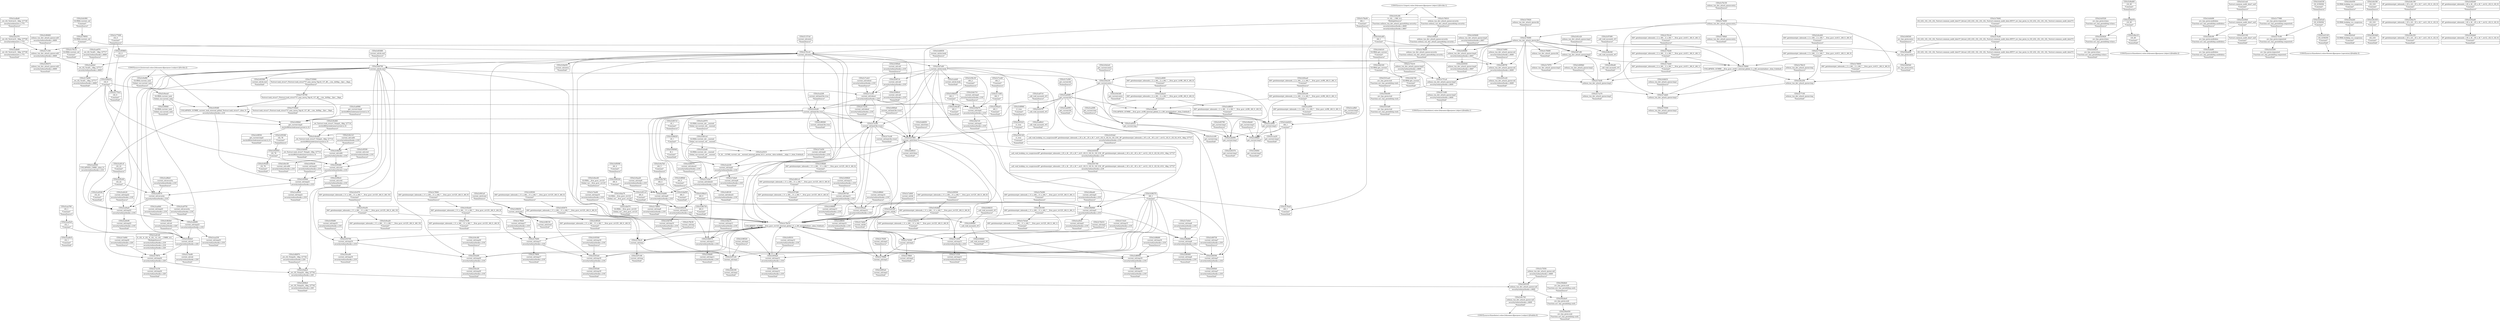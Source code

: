 digraph {
	CE0x3c80870 [shape=record,shape=Mrecord,label="{CE0x3c80870|_ret_i32_%tmp24,_!dbg_!27742|security/selinux/hooks.c,220|*SummSource*}"]
	CE0x3c7da90 [shape=record,shape=Mrecord,label="{CE0x3c7da90|current_sid:tmp10|security/selinux/hooks.c,218|*SummSource*}"]
	CE0x3c949a0 [shape=record,shape=Mrecord,label="{CE0x3c949a0|current_sid:call|security/selinux/hooks.c,218|*SummSource*}"]
	CE0x3c9ce20 [shape=record,shape=Mrecord,label="{CE0x3c9ce20|current_sid:tmp20|security/selinux/hooks.c,218|*SummSink*}"]
	CE0x3c93700 [shape=record,shape=Mrecord,label="{CE0x3c93700|current_sid:tmp19|security/selinux/hooks.c,218}"]
	CE0x3c8aa70 [shape=record,shape=Mrecord,label="{CE0x3c8aa70|GLOBAL:__llvm_gcov_ctr125|Global_var:__llvm_gcov_ctr125}"]
	CE0x3c7a150 [shape=record,shape=Mrecord,label="{CE0x3c7a150|current_sid:tmp24|security/selinux/hooks.c,220|*SummSink*}"]
	CE0x3ca9340 [shape=record,shape=Mrecord,label="{CE0x3ca9340|i32_22|*Constant*|*SummSink*}"]
	CE0x3c82aa0 [shape=record,shape=Mrecord,label="{CE0x3c82aa0|i64*_getelementptr_inbounds_(_2_x_i64_,_2_x_i64_*___llvm_gcov_ctr98,_i64_0,_i64_1)|*Constant*|*SummSource*}"]
	CE0x3c96fd0 [shape=record,shape=Mrecord,label="{CE0x3c96fd0|i64*_getelementptr_inbounds_(_11_x_i64_,_11_x_i64_*___llvm_gcov_ctr125,_i64_0,_i64_6)|*Constant*|*SummSource*}"]
	CE0x3c73f70 [shape=record,shape=Mrecord,label="{CE0x3c73f70|selinux_tun_dev_attach_queue:tmp3|*SummSink*}"]
	CE0x3caa5e0 [shape=record,shape=Mrecord,label="{CE0x3caa5e0|i32_1|*Constant*}"]
	CE0x3c9e600 [shape=record,shape=Mrecord,label="{CE0x3c9e600|_ret_%struct.task_struct*_%tmp4,_!dbg_!27714|./arch/x86/include/asm/current.h,14|*SummSink*}"]
	CE0x3c78fb0 [shape=record,shape=Mrecord,label="{CE0x3c78fb0|current_sid:tmp2|*SummSink*}"]
	CE0x3cabac0 [shape=record,shape=Mrecord,label="{CE0x3cabac0|i64*_getelementptr_inbounds_(_2_x_i64_,_2_x_i64_*___llvm_gcov_ctr98,_i64_0,_i64_0)|*Constant*}"]
	CE0x3ca9500 [shape=record,shape=Mrecord,label="{CE0x3ca9500|COLLAPSED:_CMRE:_elem_0::|security/selinux/hooks.c,218}"]
	CE0x3c781c0 [shape=record,shape=Mrecord,label="{CE0x3c781c0|GLOBAL:current_sid|*Constant*|*SummSink*}"]
	CE0x3c93a50 [shape=record,shape=Mrecord,label="{CE0x3c93a50|i64*_getelementptr_inbounds_(_11_x_i64_,_11_x_i64_*___llvm_gcov_ctr125,_i64_0,_i64_10)|*Constant*}"]
	CE0x3ca2080 [shape=record,shape=Mrecord,label="{CE0x3ca2080|COLLAPSED:_GCMRE___llvm_gcov_ctr98_internal_global_2_x_i64_zeroinitializer:_elem_0:default:}"]
	CE0x3cb42c0 [shape=record,shape=Mrecord,label="{CE0x3cb42c0|avc_has_perm:tclass|Function::avc_has_perm&Arg::tclass::|*SummSink*}"]
	CE0x3ca5e40 [shape=record,shape=Mrecord,label="{CE0x3ca5e40|current_sid:land.lhs.true}"]
	CE0x3c94d70 [shape=record,shape=Mrecord,label="{CE0x3c94d70|current_sid:tmp4|security/selinux/hooks.c,218}"]
	CE0x592ab70 [shape=record,shape=Mrecord,label="{CE0x592ab70|i32_(i32,_i32,_i16,_i32,_%struct.common_audit_data*)*_bitcast_(i32_(i32,_i32,_i16,_i32,_%struct.common_audit_data.495*)*_avc_has_perm_to_i32_(i32,_i32,_i16,_i32,_%struct.common_audit_data*)*)|*Constant*|*SummSink*}"]
	CE0x3c7c530 [shape=record,shape=Mrecord,label="{CE0x3c7c530|current_sid:tmp15|security/selinux/hooks.c,218|*SummSink*}"]
	CE0x3c8b860 [shape=record,shape=Mrecord,label="{CE0x3c8b860|current_sid:tmp6|security/selinux/hooks.c,218}"]
	CE0x3c7be80 [shape=record,shape=Mrecord,label="{CE0x3c7be80|current_sid:sid|security/selinux/hooks.c,220|*SummSink*}"]
	CE0x3c6c250 [shape=record,shape=Mrecord,label="{CE0x3c6c250|selinux_tun_dev_attach_queue:tmp}"]
	CE0x3c7d800 [shape=record,shape=Mrecord,label="{CE0x3c7d800|current_sid:tmp9|security/selinux/hooks.c,218|*SummSink*}"]
	CE0x3c78cc0 [shape=record,shape=Mrecord,label="{CE0x3c78cc0|current_sid:tmp}"]
	CE0x3c8afc0 [shape=record,shape=Mrecord,label="{CE0x3c8afc0|i32_0|*Constant*}"]
	CE0x3c78c50 [shape=record,shape=Mrecord,label="{CE0x3c78c50|current_sid:tmp|*SummSource*}"]
	CE0x3c7eb90 [shape=record,shape=Mrecord,label="{CE0x3c7eb90|_ret_i32_%call1,_!dbg_!27717|security/selinux/hooks.c,4669|*SummSink*}"]
	CE0x3cb6650 [shape=record,shape=Mrecord,label="{CE0x3cb6650|current_sid:if.then|*SummSource*}"]
	CE0x3c7a8e0 [shape=record,shape=Mrecord,label="{CE0x3c7a8e0|current_sid:bb|*SummSink*}"]
	CE0x3c7ced0 [shape=record,shape=Mrecord,label="{CE0x3c7ced0|i64_3|*Constant*|*SummSource*}"]
	CE0x3735900 [shape=record,shape=Mrecord,label="{CE0x3735900|%struct.task_struct*_(%struct.task_struct**)*_asm_movq_%gs:$_1:P_,$0_,_r,im,_dirflag_,_fpsr_,_flags_|*SummSource*}"]
	CE0x3cb0c90 [shape=record,shape=Mrecord,label="{CE0x3cb0c90|avc_has_perm:auditdata|Function::avc_has_perm&Arg::auditdata::}"]
	CE0x3c9e950 [shape=record,shape=Mrecord,label="{CE0x3c9e950|i32_78|*Constant*}"]
	CE0x3c9d790 [shape=record,shape=Mrecord,label="{CE0x3c9d790|current_sid:tmp10|security/selinux/hooks.c,218|*SummSink*}"]
	CE0x3c861c0 [shape=record,shape=Mrecord,label="{CE0x3c861c0|i64*_getelementptr_inbounds_(_11_x_i64_,_11_x_i64_*___llvm_gcov_ctr125,_i64_0,_i64_6)|*Constant*}"]
	CE0x3c80070 [shape=record,shape=Mrecord,label="{CE0x3c80070|current_sid:tobool1|security/selinux/hooks.c,218|*SummSource*}"]
	CE0x3ca6480 [shape=record,shape=Mrecord,label="{CE0x3ca6480|get_current:bb}"]
	CE0x3cb66c0 [shape=record,shape=Mrecord,label="{CE0x3cb66c0|current_sid:if.then|*SummSink*}"]
	CE0x3c7b3a0 [shape=record,shape=Mrecord,label="{CE0x3c7b3a0|i64*_getelementptr_inbounds_(_11_x_i64_,_11_x_i64_*___llvm_gcov_ctr125,_i64_0,_i64_1)|*Constant*|*SummSink*}"]
	CE0x3cb6790 [shape=record,shape=Mrecord,label="{CE0x3cb6790|current_sid:do.end}"]
	CE0x3c7c160 [shape=record,shape=Mrecord,label="{CE0x3c7c160|selinux_tun_dev_attach_queue:call1|security/selinux/hooks.c,4669}"]
	CE0x3c933a0 [shape=record,shape=Mrecord,label="{CE0x3c933a0|current_sid:tmp18|security/selinux/hooks.c,218}"]
	CE0x3cb5620 [shape=record,shape=Mrecord,label="{CE0x3cb5620|avc_has_perm:tclass|Function::avc_has_perm&Arg::tclass::}"]
	CE0x3c7ec60 [shape=record,shape=Mrecord,label="{CE0x3c7ec60|current_sid:land.lhs.true2}"]
	CE0x3c80320 [shape=record,shape=Mrecord,label="{CE0x3c80320|i64_4|*Constant*}"]
	CE0x3cb7a40 [shape=record,shape=Mrecord,label="{CE0x3cb7a40|current_sid:do.body}"]
	"CONST[source:0(mediator),value:0(static)][purpose:{operation}][SnkIdx:3]"
	CE0x3c85da0 [shape=record,shape=Mrecord,label="{CE0x3c85da0|current_sid:tmp12|security/selinux/hooks.c,218}"]
	CE0x3c90470 [shape=record,shape=Mrecord,label="{CE0x3c90470|selinux_tun_dev_attach_queue:call1|security/selinux/hooks.c,4669|*SummSink*}"]
	CE0x3c93b80 [shape=record,shape=Mrecord,label="{CE0x3c93b80|current_sid:tmp19|security/selinux/hooks.c,218|*SummSource*}"]
	"CONST[source:0(mediator),value:2(dynamic)][purpose:{object}][SnkIdx:1]"
	CE0x3c8f960 [shape=record,shape=Mrecord,label="{CE0x3c8f960|i1_true|*Constant*|*SummSource*}"]
	CE0x3c841e0 [shape=record,shape=Mrecord,label="{CE0x3c841e0|GLOBAL:current_sid.__warned|Global_var:current_sid.__warned}"]
	CE0x3caa230 [shape=record,shape=Mrecord,label="{CE0x3caa230|current_sid:tmp23|security/selinux/hooks.c,218|*SummSink*}"]
	CE0x3c76080 [shape=record,shape=Mrecord,label="{CE0x3c76080|selinux_tun_dev_attach_queue:bb}"]
	CE0x3c9a7b0 [shape=record,shape=Mrecord,label="{CE0x3c9a7b0|i64_5|*Constant*|*SummSource*}"]
	CE0x3c7fea0 [shape=record,shape=Mrecord,label="{CE0x3c7fea0|i64_1|*Constant*|*SummSink*}"]
	CE0x3c742d0 [shape=record,shape=Mrecord,label="{CE0x3c742d0|i64*_getelementptr_inbounds_(_2_x_i64_,_2_x_i64_*___llvm_gcov_ctr411,_i64_0,_i64_1)|*Constant*}"]
	CE0x3c7ecd0 [shape=record,shape=Mrecord,label="{CE0x3c7ecd0|current_sid:land.lhs.true2|*SummSink*}"]
	CE0x3c8a7e0 [shape=record,shape=Mrecord,label="{CE0x3c8a7e0|current_sid:tmp4|security/selinux/hooks.c,218|*SummSink*}"]
	CE0x3c7e6a0 [shape=record,shape=Mrecord,label="{CE0x3c7e6a0|current_sid:tmp8|security/selinux/hooks.c,218|*SummSink*}"]
	CE0x3c955f0 [shape=record,shape=Mrecord,label="{CE0x3c955f0|current_sid:cred|security/selinux/hooks.c,218|*SummSource*}"]
	CE0x37359e0 [shape=record,shape=Mrecord,label="{CE0x37359e0|%struct.task_struct*_(%struct.task_struct**)*_asm_movq_%gs:$_1:P_,$0_,_r,im,_dirflag_,_fpsr_,_flags_|*SummSink*}"]
	CE0x51157a0 [shape=record,shape=Mrecord,label="{CE0x51157a0|current_sid:entry|*SummSource*}"]
	CE0x3c81f40 [shape=record,shape=Mrecord,label="{CE0x3c81f40|i64*_getelementptr_inbounds_(_11_x_i64_,_11_x_i64_*___llvm_gcov_ctr125,_i64_0,_i64_1)|*Constant*}"]
	CE0x3cafbd0 [shape=record,shape=Mrecord,label="{CE0x3cafbd0|_ret_i32_%retval.0,_!dbg_!27728|security/selinux/avc.c,775|*SummSource*}"]
	CE0x3c85230 [shape=record,shape=Mrecord,label="{CE0x3c85230|current_sid:tmp10|security/selinux/hooks.c,218}"]
	CE0x3c94b50 [shape=record,shape=Mrecord,label="{CE0x3c94b50|i64_2|*Constant*}"]
	CE0x3c80460 [shape=record,shape=Mrecord,label="{CE0x3c80460|current_sid:tmp6|security/selinux/hooks.c,218|*SummSink*}"]
	CE0x3c8ef70 [shape=record,shape=Mrecord,label="{CE0x3c8ef70|GLOBAL:__llvm_gcov_ctr125|Global_var:__llvm_gcov_ctr125|*SummSink*}"]
	CE0x3c6bf10 [shape=record,shape=Mrecord,label="{CE0x3c6bf10|selinux_tun_dev_attach_queue:tmp1|*SummSource*}"]
	CE0x3c946b0 [shape=record,shape=Mrecord,label="{CE0x3c946b0|_call_void_mcount()_#3|*SummSink*}"]
	CE0x3c7b130 [shape=record,shape=Mrecord,label="{CE0x3c7b130|selinux_tun_dev_attach_queue:entry|*SummSource*}"]
	CE0x3c95360 [shape=record,shape=Mrecord,label="{CE0x3c95360|i32_78|*Constant*|*SummSource*}"]
	CE0x3c845b0 [shape=record,shape=Mrecord,label="{CE0x3c845b0|avc_has_perm:entry|*SummSink*}"]
	CE0x3c924b0 [shape=record,shape=Mrecord,label="{CE0x3c924b0|i64*_getelementptr_inbounds_(_11_x_i64_,_11_x_i64_*___llvm_gcov_ctr125,_i64_0,_i64_8)|*Constant*}"]
	CE0x3c96520 [shape=record,shape=Mrecord,label="{CE0x3c96520|current_sid:tmp1|*SummSource*}"]
	CE0x3c761e0 [shape=record,shape=Mrecord,label="{CE0x3c761e0|i64*_getelementptr_inbounds_(_2_x_i64_,_2_x_i64_*___llvm_gcov_ctr411,_i64_0,_i64_1)|*Constant*|*SummSource*}"]
	CE0x3c83370 [shape=record,shape=Mrecord,label="{CE0x3c83370|get_current:tmp1|*SummSink*}"]
	CE0x3c77b90 [shape=record,shape=Mrecord,label="{CE0x3c77b90|i64*_getelementptr_inbounds_(_2_x_i64_,_2_x_i64_*___llvm_gcov_ctr411,_i64_0,_i64_0)|*Constant*}"]
	CE0x5331ae0 [shape=record,shape=Mrecord,label="{CE0x5331ae0|avc_has_perm:tsid|Function::avc_has_perm&Arg::tsid::|*SummSource*}"]
	CE0x3c75210 [shape=record,shape=Mrecord,label="{CE0x3c75210|selinux_tun_dev_attach_queue:tmp5|security/selinux/hooks.c,4669|*SummSource*}"]
	CE0x3c97490 [shape=record,shape=Mrecord,label="{CE0x3c97490|_call_void_mcount()_#3|*SummSource*}"]
	CE0x3c94cd0 [shape=record,shape=Mrecord,label="{CE0x3c94cd0|i64_2|*Constant*|*SummSink*}"]
	CE0x3c84620 [shape=record,shape=Mrecord,label="{CE0x3c84620|i8_1|*Constant*}"]
	CE0x3cb3200 [shape=record,shape=Mrecord,label="{CE0x3cb3200|avc_has_perm:requested|Function::avc_has_perm&Arg::requested::|*SummSink*}"]
	CE0x3c9eea0 [shape=record,shape=Mrecord,label="{CE0x3c9eea0|GLOBAL:current_task|Global_var:current_task}"]
	CE0x3c94c30 [shape=record,shape=Mrecord,label="{CE0x3c94c30|i64_2|*Constant*|*SummSource*}"]
	CE0x3c6c700 [shape=record,shape=Mrecord,label="{CE0x3c6c700|selinux_tun_dev_attach_queue:call|security/selinux/hooks.c,4669|*SummSink*}"]
	CE0x3c901a0 [shape=record,shape=Mrecord,label="{CE0x3c901a0|current_sid:if.end|*SummSource*}"]
	CE0x3c8c050 [shape=record,shape=Mrecord,label="{CE0x3c8c050|GLOBAL:lockdep_rcu_suspicious|*Constant*|*SummSource*}"]
	CE0x3c7fd40 [shape=record,shape=Mrecord,label="{CE0x3c7fd40|i32_(i32,_i32,_i16,_i32,_%struct.common_audit_data*)*_bitcast_(i32_(i32,_i32,_i16,_i32,_%struct.common_audit_data.495*)*_avc_has_perm_to_i32_(i32,_i32,_i16,_i32,_%struct.common_audit_data*)*)|*Constant*|*SummSource*}"]
	CE0x3c74260 [shape=record,shape=Mrecord,label="{CE0x3c74260|selinux_tun_dev_attach_queue:entry}"]
	CE0x3c84540 [shape=record,shape=Mrecord,label="{CE0x3c84540|avc_has_perm:entry|*SummSource*}"]
	CE0x3ca6980 [shape=record,shape=Mrecord,label="{CE0x3ca6980|get_current:tmp4|./arch/x86/include/asm/current.h,14|*SummSource*}"]
	CE0x3c9ca20 [shape=record,shape=Mrecord,label="{CE0x3c9ca20|i64*_getelementptr_inbounds_(_11_x_i64_,_11_x_i64_*___llvm_gcov_ctr125,_i64_0,_i64_10)|*Constant*|*SummSink*}"]
	CE0x3c76b10 [shape=record,shape=Mrecord,label="{CE0x3c76b10|selinux_tun_dev_attach_queue:tmp|*SummSource*}"]
	CE0x3c6be10 [shape=record,shape=Mrecord,label="{CE0x3c6be10|i16_49|*Constant*|*SummSink*}"]
	CE0x3c81e20 [shape=record,shape=Mrecord,label="{CE0x3c81e20|selinux_tun_dev_attach_queue:tmp3|*SummSource*}"]
	CE0x3c9ef80 [shape=record,shape=Mrecord,label="{CE0x3c9ef80|GLOBAL:current_task|Global_var:current_task|*SummSource*}"]
	CE0x3cb1f70 [shape=record,shape=Mrecord,label="{CE0x3cb1f70|_ret_i32_%retval.0,_!dbg_!27728|security/selinux/avc.c,775}"]
	CE0x3c9e460 [shape=record,shape=Mrecord,label="{CE0x3c9e460|_ret_%struct.task_struct*_%tmp4,_!dbg_!27714|./arch/x86/include/asm/current.h,14|*SummSource*}"]
	CE0x3c751a0 [shape=record,shape=Mrecord,label="{CE0x3c751a0|selinux_tun_dev_attach_queue:tmp5|security/selinux/hooks.c,4669}"]
	CE0x3c7fcd0 [shape=record,shape=Mrecord,label="{CE0x3c7fcd0|i32_(i32,_i32,_i16,_i32,_%struct.common_audit_data*)*_bitcast_(i32_(i32,_i32,_i16,_i32,_%struct.common_audit_data.495*)*_avc_has_perm_to_i32_(i32,_i32,_i16,_i32,_%struct.common_audit_data*)*)|*Constant*}"]
	CE0x3c776c0 [shape=record,shape=Mrecord,label="{CE0x3c776c0|i32_0|*Constant*|*SummSink*}"]
	CE0x3c9b5b0 [shape=record,shape=Mrecord,label="{CE0x3c9b5b0|current_sid:sid|security/selinux/hooks.c,220|*SummSource*}"]
	CE0x3c8f830 [shape=record,shape=Mrecord,label="{CE0x3c8f830|current_sid:tmp14|security/selinux/hooks.c,218|*SummSink*}"]
	CE0x3c77980 [shape=record,shape=Mrecord,label="{CE0x3c77980|avc_has_perm:requested|Function::avc_has_perm&Arg::requested::|*SummSource*}"]
	CE0x3c91fc0 [shape=record,shape=Mrecord,label="{CE0x3c91fc0|i1_true|*Constant*}"]
	CE0x3ca9750 [shape=record,shape=Mrecord,label="{CE0x3ca9750|current_sid:security|security/selinux/hooks.c,218|*SummSink*}"]
	CE0x3c9dbf0 [shape=record,shape=Mrecord,label="{CE0x3c9dbf0|current_sid:tmp11|security/selinux/hooks.c,218|*SummSink*}"]
	CE0x3c95480 [shape=record,shape=Mrecord,label="{CE0x3c95480|current_sid:cred|security/selinux/hooks.c,218}"]
	CE0x3c954f0 [shape=record,shape=Mrecord,label="{CE0x3c954f0|COLLAPSED:_GCMRE_current_task_external_global_%struct.task_struct*:_elem_0::|security/selinux/hooks.c,218}"]
	CE0x3c9d250 [shape=record,shape=Mrecord,label="{CE0x3c9d250|current_sid:call4|security/selinux/hooks.c,218}"]
	CE0x3c83580 [shape=record,shape=Mrecord,label="{CE0x3c83580|current_sid:do.end|*SummSink*}"]
	CE0x3c82180 [shape=record,shape=Mrecord,label="{CE0x3c82180|current_sid:tmp1|*SummSink*}"]
	CE0x5331bf0 [shape=record,shape=Mrecord,label="{CE0x5331bf0|avc_has_perm:tsid|Function::avc_has_perm&Arg::tsid::|*SummSink*}"]
	CE0x3c90ed0 [shape=record,shape=Mrecord,label="{CE0x3c90ed0|_call_void_mcount()_#3|*SummSink*}"]
	CE0x3c893a0 [shape=record,shape=Mrecord,label="{CE0x3c893a0|current_sid:tmp3|*SummSink*}"]
	CE0x3c83670 [shape=record,shape=Mrecord,label="{CE0x3c83670|i64*_getelementptr_inbounds_(_11_x_i64_,_11_x_i64_*___llvm_gcov_ctr125,_i64_0,_i64_0)|*Constant*}"]
	CE0x3c7b410 [shape=record,shape=Mrecord,label="{CE0x3c7b410|current_sid:tmp2|*SummSource*}"]
	CE0x3c7a840 [shape=record,shape=Mrecord,label="{CE0x3c7a840|current_sid:bb|*SummSource*}"]
	CE0x3c9cb00 [shape=record,shape=Mrecord,label="{CE0x3c9cb00|current_sid:tmp20|security/selinux/hooks.c,218}"]
	CE0x3c9f4b0 [shape=record,shape=Mrecord,label="{CE0x3c9f4b0|get_current:tmp4|./arch/x86/include/asm/current.h,14}"]
	CE0x3c9f550 [shape=record,shape=Mrecord,label="{CE0x3c9f550|get_current:tmp4|./arch/x86/include/asm/current.h,14|*SummSink*}"]
	CE0x3c98360 [shape=record,shape=Mrecord,label="{CE0x3c98360|current_sid:land.lhs.true|*SummSink*}"]
	CE0x3c90820 [shape=record,shape=Mrecord,label="{CE0x3c90820|current_sid:tmp13|security/selinux/hooks.c,218|*SummSource*}"]
	CE0x3c947c0 [shape=record,shape=Mrecord,label="{CE0x3c947c0|current_sid:call|security/selinux/hooks.c,218}"]
	CE0x3c7ca70 [shape=record,shape=Mrecord,label="{CE0x3c7ca70|selinux_tun_dev_attach_queue:tmp2|*SummSink*}"]
	CE0x3c85860 [shape=record,shape=Mrecord,label="{CE0x3c85860|i32_0|*Constant*}"]
	CE0x3c809b0 [shape=record,shape=Mrecord,label="{CE0x3c809b0|selinux_tun_dev_attach_queue:tmp2|*SummSource*}"]
	CE0x3c83930 [shape=record,shape=Mrecord,label="{CE0x3c83930|selinux_tun_dev_attach_queue:tmp4|security/selinux/hooks.c,4667|*SummSink*}"]
	CE0x3c8c5f0 [shape=record,shape=Mrecord,label="{CE0x3c8c5f0|i32_218|*Constant*|*SummSource*}"]
	CE0x3ca5f50 [shape=record,shape=Mrecord,label="{CE0x3ca5f50|i64*_getelementptr_inbounds_(_2_x_i64_,_2_x_i64_*___llvm_gcov_ctr98,_i64_0,_i64_1)|*Constant*|*SummSink*}"]
	CE0x3c9c970 [shape=record,shape=Mrecord,label="{CE0x3c9c970|i64*_getelementptr_inbounds_(_11_x_i64_,_11_x_i64_*___llvm_gcov_ctr125,_i64_0,_i64_10)|*Constant*|*SummSource*}"]
	CE0x3c916a0 [shape=record,shape=Mrecord,label="{CE0x3c916a0|_call_void_lockdep_rcu_suspicious(i8*_getelementptr_inbounds_(_25_x_i8_,_25_x_i8_*_.str3,_i32_0,_i32_0),_i32_218,_i8*_getelementptr_inbounds_(_45_x_i8_,_45_x_i8_*_.str12,_i32_0,_i32_0))_#10,_!dbg_!27727|security/selinux/hooks.c,218|*SummSource*}"]
	CE0x3c87c80 [shape=record,shape=Mrecord,label="{CE0x3c87c80|selinux_tun_dev_attach_queue:tmp3}"]
	CE0x3c7c4c0 [shape=record,shape=Mrecord,label="{CE0x3c7c4c0|current_sid:tmp15|security/selinux/hooks.c,218|*SummSource*}"]
	CE0x3c801f0 [shape=record,shape=Mrecord,label="{CE0x3c801f0|current_sid:tobool1|security/selinux/hooks.c,218|*SummSink*}"]
	CE0x3c78480 [shape=record,shape=Mrecord,label="{CE0x3c78480|selinux_tun_dev_attach_queue:bb|*SummSink*}"]
	CE0x3c84a70 [shape=record,shape=Mrecord,label="{CE0x3c84a70|i8*_getelementptr_inbounds_(_25_x_i8_,_25_x_i8_*_.str3,_i32_0,_i32_0)|*Constant*}"]
	CE0x3c93540 [shape=record,shape=Mrecord,label="{CE0x3c93540|current_sid:tmp18|security/selinux/hooks.c,218|*SummSource*}"]
	CE0x3cb0d90 [shape=record,shape=Mrecord,label="{CE0x3cb0d90|avc_has_perm:auditdata|Function::avc_has_perm&Arg::auditdata::|*SummSource*}"]
	CE0x3cd8820 [shape=record,shape=Mrecord,label="{CE0x3cd8820|i64*_getelementptr_inbounds_(_2_x_i64_,_2_x_i64_*___llvm_gcov_ctr98,_i64_0,_i64_0)|*Constant*|*SummSink*}"]
	CE0x3ca91c0 [shape=record,shape=Mrecord,label="{CE0x3ca91c0|i32_22|*Constant*|*SummSource*}"]
	CE0x3ca20f0 [shape=record,shape=Mrecord,label="{CE0x3ca20f0|get_current:tmp|*SummSource*}"]
	CE0x3c7b290 [shape=record,shape=Mrecord,label="{CE0x3c7b290|i64*_getelementptr_inbounds_(_11_x_i64_,_11_x_i64_*___llvm_gcov_ctr125,_i64_0,_i64_1)|*Constant*|*SummSource*}"]
	CE0x3c94ae0 [shape=record,shape=Mrecord,label="{CE0x3c94ae0|i64_3|*Constant*|*SummSink*}"]
	CE0x3c9da70 [shape=record,shape=Mrecord,label="{CE0x3c9da70|current_sid:tmp11|security/selinux/hooks.c,218|*SummSource*}"]
	CE0x3c92140 [shape=record,shape=Mrecord,label="{CE0x3c92140|i1_true|*Constant*|*SummSink*}"]
	CE0x3c83b90 [shape=record,shape=Mrecord,label="{CE0x3c83b90|selinux_tun_dev_attach_queue:tmp4|security/selinux/hooks.c,4667|*SummSource*}"]
	CE0x3c76910 [shape=record,shape=Mrecord,label="{CE0x3c76910|selinux_tun_dev_attach_queue:security|Function::selinux_tun_dev_attach_queue&Arg::security::|*SummSource*}"]
	CE0x3c90890 [shape=record,shape=Mrecord,label="{CE0x3c90890|current_sid:tmp13|security/selinux/hooks.c,218|*SummSink*}"]
	CE0x3c6c900 [shape=record,shape=Mrecord,label="{CE0x3c6c900|GLOBAL:current_sid|*Constant*|*SummSource*}"]
	CE0x3ccaa20 [shape=record,shape=Mrecord,label="{CE0x3ccaa20|get_current:tmp2|*SummSink*}"]
	CE0x3c9aa20 [shape=record,shape=Mrecord,label="{CE0x3c9aa20|current_sid:tmp9|security/selinux/hooks.c,218|*SummSource*}"]
	CE0x3c92eb0 [shape=record,shape=Mrecord,label="{CE0x3c92eb0|i64*_getelementptr_inbounds_(_11_x_i64_,_11_x_i64_*___llvm_gcov_ctr125,_i64_0,_i64_9)|*Constant*}"]
	CE0x3c935d0 [shape=record,shape=Mrecord,label="{CE0x3c935d0|current_sid:tmp18|security/selinux/hooks.c,218|*SummSink*}"]
	CE0x3c907b0 [shape=record,shape=Mrecord,label="{CE0x3c907b0|current_sid:tmp13|security/selinux/hooks.c,218}"]
	CE0x3c9e230 [shape=record,shape=Mrecord,label="{CE0x3c9e230|get_current:entry}"]
	CE0x3c90bc0 [shape=record,shape=Mrecord,label="{CE0x3c90bc0|selinux_tun_dev_attach_queue:security|Function::selinux_tun_dev_attach_queue&Arg::security::}"]
	CE0x3cca9b0 [shape=record,shape=Mrecord,label="{CE0x3cca9b0|get_current:tmp2|*SummSource*}"]
	CE0x3c95c60 [shape=record,shape=Mrecord,label="{CE0x3c95c60|i32_22|*Constant*}"]
	CE0x3ca96e0 [shape=record,shape=Mrecord,label="{CE0x3ca96e0|current_sid:security|security/selinux/hooks.c,218|*SummSource*}"]
	CE0x3c91630 [shape=record,shape=Mrecord,label="{CE0x3c91630|_call_void_lockdep_rcu_suspicious(i8*_getelementptr_inbounds_(_25_x_i8_,_25_x_i8_*_.str3,_i32_0,_i32_0),_i32_218,_i8*_getelementptr_inbounds_(_45_x_i8_,_45_x_i8_*_.str12,_i32_0,_i32_0))_#10,_!dbg_!27727|security/selinux/hooks.c,218}"]
	CE0x3c78b40 [shape=record,shape=Mrecord,label="{CE0x3c78b40|selinux_tun_dev_attach_queue:security|Function::selinux_tun_dev_attach_queue&Arg::security::|*SummSink*}"]
	CE0x3c7f260 [shape=record,shape=Mrecord,label="{CE0x3c7f260|current_sid:tmp17|security/selinux/hooks.c,218}"]
	CE0x3c7a300 [shape=record,shape=Mrecord,label="{CE0x3c7a300|get_current:bb|*SummSource*}"]
	CE0x3c7c450 [shape=record,shape=Mrecord,label="{CE0x3c7c450|current_sid:tmp15|security/selinux/hooks.c,218}"]
	CE0x3cafaf0 [shape=record,shape=Mrecord,label="{CE0x3cafaf0|current_sid:do.body|*SummSink*}"]
	CE0x3ca68c0 [shape=record,shape=Mrecord,label="{CE0x3ca68c0|_call_void_mcount()_#3|*SummSink*}"]
	"CONST[source:0(mediator),value:2(dynamic)][purpose:{subject}][SnkIdx:0]"
	CE0x3caa760 [shape=record,shape=Mrecord,label="{CE0x3caa760|i32_1|*Constant*|*SummSource*}"]
	CE0x3c83c00 [shape=record,shape=Mrecord,label="{CE0x3c83c00|i64*_getelementptr_inbounds_(_2_x_i64_,_2_x_i64_*___llvm_gcov_ctr98,_i64_0,_i64_1)|*Constant*}"]
	CE0x3c851c0 [shape=record,shape=Mrecord,label="{CE0x3c851c0|i64_4|*Constant*|*SummSink*}"]
	CE0x3c9e4d0 [shape=record,shape=Mrecord,label="{CE0x3c9e4d0|_ret_%struct.task_struct*_%tmp4,_!dbg_!27714|./arch/x86/include/asm/current.h,14}"]
	CE0x3ca65e0 [shape=record,shape=Mrecord,label="{CE0x3ca65e0|get_current:tmp}"]
	CE0x592ab00 [shape=record,shape=Mrecord,label="{CE0x592ab00|avc_has_perm:entry}"]
	"CONST[source:1(input),value:2(dynamic)][purpose:{object}][SrcIdx:1]"
	CE0x3c95b30 [shape=record,shape=Mrecord,label="{CE0x3c95b30|current_sid:tmp21|security/selinux/hooks.c,218|*SummSource*}"]
	CE0x3c80590 [shape=record,shape=Mrecord,label="{CE0x3c80590|current_sid:tmp7|security/selinux/hooks.c,218}"]
	CE0x3ca5fc0 [shape=record,shape=Mrecord,label="{CE0x3ca5fc0|current_sid:tmp5|security/selinux/hooks.c,218|*SummSink*}"]
	CE0x3c8a710 [shape=record,shape=Mrecord,label="{CE0x3c8a710|current_sid:tmp4|security/selinux/hooks.c,218|*SummSource*}"]
	CE0x3c78e10 [shape=record,shape=Mrecord,label="{CE0x3c78e10|COLLAPSED:_GCMRE___llvm_gcov_ctr125_internal_global_11_x_i64_zeroinitializer:_elem_0:default:}"]
	CE0x3ca9d90 [shape=record,shape=Mrecord,label="{CE0x3ca9d90|current_sid:tmp23|security/selinux/hooks.c,218}"]
	CE0x356e0f0 [shape=record,shape=Mrecord,label="{CE0x356e0f0|avc_has_perm:tsid|Function::avc_has_perm&Arg::tsid::}"]
	CE0x3c78a00 [shape=record,shape=Mrecord,label="{CE0x3c78a00|i64_1|*Constant*|*SummSource*}"]
	CE0x3c7e450 [shape=record,shape=Mrecord,label="{CE0x3c7e450|current_sid:tmp8|security/selinux/hooks.c,218|*SummSource*}"]
	CE0x3c97280 [shape=record,shape=Mrecord,label="{CE0x3c97280|i64*_getelementptr_inbounds_(_11_x_i64_,_11_x_i64_*___llvm_gcov_ctr125,_i64_0,_i64_6)|*Constant*|*SummSink*}"]
	CE0x3c8e740 [shape=record,shape=Mrecord,label="{CE0x3c8e740|GLOBAL:get_current|*Constant*|*SummSink*}"]
	CE0x3c969c0 [shape=record,shape=Mrecord,label="{CE0x3c969c0|current_sid:call|security/selinux/hooks.c,218|*SummSink*}"]
	CE0x3c97c20 [shape=record,shape=Mrecord,label="{CE0x3c97c20|current_sid:tmp1}"]
	CE0x3c9b4e0 [shape=record,shape=Mrecord,label="{CE0x3c9b4e0|current_sid:sid|security/selinux/hooks.c,220}"]
	CE0x3cb4330 [shape=record,shape=Mrecord,label="{CE0x3cb4330|i32_4194304|*Constant*|*SummSource*}"]
	CE0x3c8f6b0 [shape=record,shape=Mrecord,label="{CE0x3c8f6b0|current_sid:tmp14|security/selinux/hooks.c,218|*SummSource*}"]
	CE0x3c7f620 [shape=record,shape=Mrecord,label="{CE0x3c7f620|current_sid:tmp17|security/selinux/hooks.c,218|*SummSource*}"]
	CE0x3c9a850 [shape=record,shape=Mrecord,label="{CE0x3c9a850|i64_5|*Constant*|*SummSink*}"]
	CE0x3c7abb0 [shape=record,shape=Mrecord,label="{CE0x3c7abb0|selinux_tun_dev_attach_queue:tmp1}"]
	CE0x3c8c190 [shape=record,shape=Mrecord,label="{CE0x3c8c190|i8*_getelementptr_inbounds_(_25_x_i8_,_25_x_i8_*_.str3,_i32_0,_i32_0)|*Constant*|*SummSource*}"]
	CE0x3c771f0 [shape=record,shape=Mrecord,label="{CE0x3c771f0|selinux_tun_dev_attach_queue:tmp|*SummSink*}"]
	CE0x3ca2ad0 [shape=record,shape=Mrecord,label="{CE0x3ca2ad0|GLOBAL:current_sid.__warned|Global_var:current_sid.__warned|*SummSink*}"]
	CE0x3c7e5a0 [shape=record,shape=Mrecord,label="{CE0x3c7e5a0|current_sid:tobool1|security/selinux/hooks.c,218}"]
	CE0x3c88900 [shape=record,shape=Mrecord,label="{CE0x3c88900|current_sid:tmp16|security/selinux/hooks.c,218}"]
	CE0x3735780 [shape=record,shape=Mrecord,label="{CE0x3735780|%struct.task_struct*_(%struct.task_struct**)*_asm_movq_%gs:$_1:P_,$0_,_r,im,_dirflag_,_fpsr_,_flags_}"]
	CE0x3c894b0 [shape=record,shape=Mrecord,label="{CE0x3c894b0|_call_void_mcount()_#3}"]
	CE0x3c900a0 [shape=record,shape=Mrecord,label="{CE0x3c900a0|current_sid:land.lhs.true2|*SummSource*}"]
	CE0x3c75920 [shape=record,shape=Mrecord,label="{CE0x3c75920|selinux_tun_dev_attach_queue:bb|*SummSource*}"]
	CE0x3c808e0 [shape=record,shape=Mrecord,label="{CE0x3c808e0|_ret_i32_%tmp24,_!dbg_!27742|security/selinux/hooks.c,220|*SummSink*}"]
	CE0x3c792f0 [shape=record,shape=Mrecord,label="{CE0x3c792f0|current_sid:tmp3|*SummSource*}"]
	CE0x3c88d00 [shape=record,shape=Mrecord,label="{CE0x3c88d00|current_sid:tmp16|security/selinux/hooks.c,218|*SummSink*}"]
	CE0x3ca2160 [shape=record,shape=Mrecord,label="{CE0x3ca2160|current_sid:bb}"]
	CE0x3c94bc0 [shape=record,shape=Mrecord,label="{CE0x3c94bc0|i64_0|*Constant*}"]
	CE0x3ca67c0 [shape=record,shape=Mrecord,label="{CE0x3ca67c0|_call_void_mcount()_#3|*SummSource*}"]
	CE0x3c92ad0 [shape=record,shape=Mrecord,label="{CE0x3c92ad0|i8*_getelementptr_inbounds_(_45_x_i8_,_45_x_i8_*_.str12,_i32_0,_i32_0)|*Constant*}"]
	CE0x3c9a8f0 [shape=record,shape=Mrecord,label="{CE0x3c9a8f0|current_sid:tmp9|security/selinux/hooks.c,218}"]
	CE0x3c6cd20 [shape=record,shape=Mrecord,label="{CE0x3c6cd20|i64*_getelementptr_inbounds_(_2_x_i64_,_2_x_i64_*___llvm_gcov_ctr411,_i64_0,_i64_0)|*Constant*|*SummSource*}"]
	CE0x3cfbeb0 [shape=record,shape=Mrecord,label="{CE0x3cfbeb0|get_current:tmp3|*SummSource*}"]
	CE0x3c9abc0 [shape=record,shape=Mrecord,label="{CE0x3c9abc0|_ret_i32_%tmp24,_!dbg_!27742|security/selinux/hooks.c,220}"]
	CE0x3c83790 [shape=record,shape=Mrecord,label="{CE0x3c83790|get_current:tmp1|*SummSource*}"]
	CE0x3c84d70 [shape=record,shape=Mrecord,label="{CE0x3c84d70|i16_49|*Constant*}"]
	CE0x3c85350 [shape=record,shape=Mrecord,label="{CE0x3c85350|selinux_tun_dev_attach_queue:call|security/selinux/hooks.c,4669}"]
	CE0x3c8ee40 [shape=record,shape=Mrecord,label="{CE0x3c8ee40|GLOBAL:__llvm_gcov_ctr125|Global_var:__llvm_gcov_ctr125|*SummSource*}"]
	CE0x3c8bab0 [shape=record,shape=Mrecord,label="{CE0x3c8bab0|current_sid:tmp5|security/selinux/hooks.c,218|*SummSource*}"]
	CE0x3c7a060 [shape=record,shape=Mrecord,label="{CE0x3c7a060|current_sid:tmp24|security/selinux/hooks.c,220|*SummSource*}"]
	CE0x3c9f060 [shape=record,shape=Mrecord,label="{CE0x3c9f060|GLOBAL:current_task|Global_var:current_task|*SummSink*}"]
	CE0x3cb43a0 [shape=record,shape=Mrecord,label="{CE0x3cb43a0|i32_4194304|*Constant*}"]
	CE0x3c7e0e0 [shape=record,shape=Mrecord,label="{CE0x3c7e0e0|current_sid:tmp6|security/selinux/hooks.c,218|*SummSource*}"]
	CE0x3c7cdc0 [shape=record,shape=Mrecord,label="{CE0x3c7cdc0|current_sid:tobool|security/selinux/hooks.c,218|*SummSource*}"]
	CE0x3c83f80 [shape=record,shape=Mrecord,label="{CE0x3c83f80|selinux_tun_dev_attach_queue:tmp4|security/selinux/hooks.c,4667}"]
	CE0x3cb1ea0 [shape=record,shape=Mrecord,label="{CE0x3cb1ea0|%struct.common_audit_data*_null|*Constant*|*SummSource*}"]
	CE0x3c80730 [shape=record,shape=Mrecord,label="{CE0x3c80730|current_sid:tmp7|security/selinux/hooks.c,218|*SummSource*}"]
	CE0x3ca9e90 [shape=record,shape=Mrecord,label="{CE0x3ca9e90|current_sid:tmp22|security/selinux/hooks.c,218|*SummSink*}"]
	CE0x3cb6830 [shape=record,shape=Mrecord,label="{CE0x3cb6830|current_sid:do.body|*SummSource*}"]
	CE0x3c92bb0 [shape=record,shape=Mrecord,label="{CE0x3c92bb0|i8*_getelementptr_inbounds_(_45_x_i8_,_45_x_i8_*_.str12,_i32_0,_i32_0)|*Constant*|*SummSink*}"]
	CE0x3c847c0 [shape=record,shape=Mrecord,label="{CE0x3c847c0|i8_1|*Constant*|*SummSource*}"]
	CE0x3c6bd00 [shape=record,shape=Mrecord,label="{CE0x3c6bd00|i16_49|*Constant*|*SummSource*}"]
	CE0x3ca2970 [shape=record,shape=Mrecord,label="{CE0x3ca2970|GLOBAL:current_sid.__warned|Global_var:current_sid.__warned|*SummSource*}"]
	CE0x3cde620 [shape=record,shape=Mrecord,label="{CE0x3cde620|i64_1|*Constant*}"]
	CE0x3c959b0 [shape=record,shape=Mrecord,label="{CE0x3c959b0|current_sid:tmp21|security/selinux/hooks.c,218}"]
	CE0x3c897f0 [shape=record,shape=Mrecord,label="{CE0x3c897f0|selinux_tun_dev_attach_queue:sid|security/selinux/hooks.c,4669}"]
	CE0x3c8e320 [shape=record,shape=Mrecord,label="{CE0x3c8e320|GLOBAL:get_current|*Constant*}"]
	CE0x3ca22f0 [shape=record,shape=Mrecord,label="{CE0x3ca22f0|current_sid:land.lhs.true|*SummSource*}"]
	CE0x3c7c0f0 [shape=record,shape=Mrecord,label="{CE0x3c7c0f0|selinux_tun_dev_attach_queue:tmp5|security/selinux/hooks.c,4669|*SummSink*}"]
	CE0x3c83480 [shape=record,shape=Mrecord,label="{CE0x3c83480|current_sid:do.end|*SummSource*}"]
	CE0x3c7b560 [shape=record,shape=Mrecord,label="{CE0x3c7b560|current_sid:tmp2}"]
	CE0x3c76600 [shape=record,shape=Mrecord,label="{CE0x3c76600|i64*_getelementptr_inbounds_(_2_x_i64_,_2_x_i64_*___llvm_gcov_ctr411,_i64_0,_i64_0)|*Constant*|*SummSink*}"]
	CE0x3c7f690 [shape=record,shape=Mrecord,label="{CE0x3c7f690|current_sid:tmp17|security/selinux/hooks.c,218|*SummSink*}"]
	CE0x3c8e5c0 [shape=record,shape=Mrecord,label="{CE0x3c8e5c0|GLOBAL:get_current|*Constant*|*SummSource*}"]
	CE0x356e050 [shape=record,shape=Mrecord,label="{CE0x356e050|avc_has_perm:ssid|Function::avc_has_perm&Arg::ssid::|*SummSink*}"]
	CE0x3cca940 [shape=record,shape=Mrecord,label="{CE0x3cca940|get_current:tmp2}"]
	CE0x3c7dcf0 [shape=record,shape=Mrecord,label="{CE0x3c7dcf0|selinux_tun_dev_attach_queue:tmp2}"]
	CE0x3c8f0b0 [shape=record,shape=Mrecord,label="{CE0x3c8f0b0|i64_0|*Constant*|*SummSource*}"]
	CE0x3c75f30 [shape=record,shape=Mrecord,label="{CE0x3c75f30|selinux_tun_dev_attach_queue:call|security/selinux/hooks.c,4669|*SummSource*}"]
	CE0x3c840b0 [shape=record,shape=Mrecord,label="{CE0x3c840b0|current_sid:tmp7|security/selinux/hooks.c,218|*SummSink*}"]
	CE0x3c952f0 [shape=record,shape=Mrecord,label="{CE0x3c952f0|i32_78|*Constant*|*SummSink*}"]
	CE0x3c7f060 [shape=record,shape=Mrecord,label="{CE0x3c7f060|i64*_getelementptr_inbounds_(_11_x_i64_,_11_x_i64_*___llvm_gcov_ctr125,_i64_0,_i64_9)|*Constant*|*SummSource*}"]
	CE0x3c7b1e0 [shape=record,shape=Mrecord,label="{CE0x3c7b1e0|current_sid:entry}"]
	CE0x3c90400 [shape=record,shape=Mrecord,label="{CE0x3c90400|selinux_tun_dev_attach_queue:call1|security/selinux/hooks.c,4669|*SummSource*}"]
	CE0x3ca9670 [shape=record,shape=Mrecord,label="{CE0x3ca9670|current_sid:security|security/selinux/hooks.c,218}"]
	CE0x3c85f10 [shape=record,shape=Mrecord,label="{CE0x3c85f10|current_sid:tmp12|security/selinux/hooks.c,218|*SummSource*}"]
	CE0x3c7f1f0 [shape=record,shape=Mrecord,label="{CE0x3c7f1f0|i64*_getelementptr_inbounds_(_11_x_i64_,_11_x_i64_*___llvm_gcov_ctr125,_i64_0,_i64_9)|*Constant*|*SummSink*}"]
	"CONST[source:2(external),value:2(dynamic)][purpose:{subject}][SrcIdx:2]"
	CE0x3ca1e90 [shape=record,shape=Mrecord,label="{CE0x3ca1e90|get_current:tmp|*SummSink*}"]
	CE0x3c8e1f0 [shape=record,shape=Mrecord,label="{CE0x3c8e1f0|current_sid:call4|security/selinux/hooks.c,218|*SummSink*}"]
	CE0x3c92b40 [shape=record,shape=Mrecord,label="{CE0x3c92b40|i8*_getelementptr_inbounds_(_45_x_i8_,_45_x_i8_*_.str12,_i32_0,_i32_0)|*Constant*|*SummSource*}"]
	CE0x3c73eb0 [shape=record,shape=Mrecord,label="{CE0x3c73eb0|i64*_getelementptr_inbounds_(_2_x_i64_,_2_x_i64_*___llvm_gcov_ctr411,_i64_0,_i64_1)|*Constant*|*SummSink*}"]
	CE0x3ca5410 [shape=record,shape=Mrecord,label="{CE0x3ca5410|0:_i8,_:_GCMR_current_sid.__warned_internal_global_i8_0,_section_.data.unlikely_,_align_1:_elem_0:default:}"]
	CE0x3c9cc80 [shape=record,shape=Mrecord,label="{CE0x3c9cc80|current_sid:tmp20|security/selinux/hooks.c,218|*SummSource*}"]
	CE0x3c7cf40 [shape=record,shape=Mrecord,label="{CE0x3c7cf40|i64_3|*Constant*}"]
	CE0x592abe0 [shape=record,shape=Mrecord,label="{CE0x592abe0|avc_has_perm:ssid|Function::avc_has_perm&Arg::ssid::}"]
	CE0x3c790b0 [shape=record,shape=Mrecord,label="{CE0x3c790b0|current_sid:tmp3}"]
	CE0x3c7ce30 [shape=record,shape=Mrecord,label="{CE0x3c7ce30|current_sid:tobool|security/selinux/hooks.c,218|*SummSink*}"]
	CE0x3c956c0 [shape=record,shape=Mrecord,label="{CE0x3c956c0|current_sid:cred|security/selinux/hooks.c,218|*SummSink*}"]
	CE0x3c8c450 [shape=record,shape=Mrecord,label="{CE0x3c8c450|i32_218|*Constant*}"]
	CE0x3ca2c00 [shape=record,shape=Mrecord,label="{CE0x3ca2c00|current_sid:tmp8|security/selinux/hooks.c,218}"]
	CE0x3c79f70 [shape=record,shape=Mrecord,label="{CE0x3c79f70|current_sid:tmp24|security/selinux/hooks.c,220}"]
	CE0x3c9f200 [shape=record,shape=Mrecord,label="{CE0x3c9f200|i64*_getelementptr_inbounds_(_11_x_i64_,_11_x_i64_*___llvm_gcov_ctr125,_i64_0,_i64_0)|*Constant*|*SummSource*}"]
	CE0x3c99500 [shape=record,shape=Mrecord,label="{CE0x3c99500|i64*_getelementptr_inbounds_(_11_x_i64_,_11_x_i64_*___llvm_gcov_ctr125,_i64_0,_i64_8)|*Constant*|*SummSource*}"]
	CE0x356dfe0 [shape=record,shape=Mrecord,label="{CE0x356dfe0|avc_has_perm:ssid|Function::avc_has_perm&Arg::ssid::|*SummSource*}"]
	CE0x3caa0b0 [shape=record,shape=Mrecord,label="{CE0x3caa0b0|current_sid:tmp23|security/selinux/hooks.c,218|*SummSource*}"]
	CE0x3c90aa0 [shape=record,shape=Mrecord,label="{CE0x3c90aa0|current_sid:tmp14|security/selinux/hooks.c,218}"]
	CE0x3c9f8b0 [shape=record,shape=Mrecord,label="{CE0x3c9f8b0|get_current:tmp3}"]
	CE0x3ca9aa0 [shape=record,shape=Mrecord,label="{CE0x3ca9aa0|current_sid:tmp22|security/selinux/hooks.c,218}"]
	CE0x3c91e20 [shape=record,shape=Mrecord,label="{CE0x3c91e20|selinux_tun_dev_attach_queue:sid|security/selinux/hooks.c,4669|*SummSink*}"]
	CE0x3cafb60 [shape=record,shape=Mrecord,label="{CE0x3cafb60|_ret_i32_%retval.0,_!dbg_!27728|security/selinux/avc.c,775|*SummSink*}"]
	CE0x3c94610 [shape=record,shape=Mrecord,label="{CE0x3c94610|_call_void_mcount()_#3|*SummSource*}"]
	CE0x3cafa80 [shape=record,shape=Mrecord,label="{CE0x3cafa80|avc_has_perm:auditdata|Function::avc_has_perm&Arg::auditdata::|*SummSink*}"]
	CE0x3caa8c0 [shape=record,shape=Mrecord,label="{CE0x3caa8c0|i32_1|*Constant*|*SummSink*}"]
	CE0x3cfc070 [shape=record,shape=Mrecord,label="{CE0x3cfc070|_call_void_mcount()_#3}"]
	CE0x3cb5520 [shape=record,shape=Mrecord,label="{CE0x3cb5520|avc_has_perm:tclass|Function::avc_has_perm&Arg::tclass::|*SummSource*}"]
	CE0x3cb3120 [shape=record,shape=Mrecord,label="{CE0x3cb3120|i32_4194304|*Constant*|*SummSink*}"]
	CE0x3cb7860 [shape=record,shape=Mrecord,label="{CE0x3cb7860|current_sid:if.then}"]
	CE0x3c97c90 [shape=record,shape=Mrecord,label="{CE0x3c97c90|current_sid:tmp|*SummSink*}"]
	CE0x3c766b0 [shape=record,shape=Mrecord,label="{CE0x3c766b0|selinux_tun_dev_attach_queue:entry|*SummSink*}"]
	CE0x3cfbfb0 [shape=record,shape=Mrecord,label="{CE0x3cfbfb0|get_current:tmp3|*SummSink*}"]
	CE0x3c9d870 [shape=record,shape=Mrecord,label="{CE0x3c9d870|current_sid:tmp11|security/selinux/hooks.c,218}"]
	CE0x3ca9c20 [shape=record,shape=Mrecord,label="{CE0x3ca9c20|current_sid:tmp22|security/selinux/hooks.c,218|*SummSource*}"]
	CE0x3c98150 [shape=record,shape=Mrecord,label="{CE0x3c98150|current_sid:if.end|*SummSink*}"]
	CE0x3c9f320 [shape=record,shape=Mrecord,label="{CE0x3c9f320|i64*_getelementptr_inbounds_(_11_x_i64_,_11_x_i64_*___llvm_gcov_ctr125,_i64_0,_i64_0)|*Constant*|*SummSink*}"]
	CE0x3cae870 [shape=record,shape=Mrecord,label="{CE0x3cae870|_ret_i32_%call1,_!dbg_!27717|security/selinux/hooks.c,4669|*SummSource*}"]
	CE0x3c8b9b0 [shape=record,shape=Mrecord,label="{CE0x3c8b9b0|current_sid:tmp5|security/selinux/hooks.c,218}"]
	CE0x3cde690 [shape=record,shape=Mrecord,label="{CE0x3cde690|get_current:tmp1}"]
	CE0x3c9a740 [shape=record,shape=Mrecord,label="{CE0x3c9a740|i64_5|*Constant*}"]
	CE0x3c9b340 [shape=record,shape=Mrecord,label="{CE0x3c9b340|_call_void_mcount()_#3}"]
	CE0x3c85090 [shape=record,shape=Mrecord,label="{CE0x3c85090|i64_4|*Constant*|*SummSource*}"]
	CE0x3c78060 [shape=record,shape=Mrecord,label="{CE0x3c78060|COLLAPSED:_GCMRE___llvm_gcov_ctr411_internal_global_2_x_i64_zeroinitializer:_elem_0:default:}"]
	CE0x3c92270 [shape=record,shape=Mrecord,label="{CE0x3c92270|i64*_getelementptr_inbounds_(_11_x_i64_,_11_x_i64_*___llvm_gcov_ctr125,_i64_0,_i64_8)|*Constant*|*SummSink*}"]
	CE0x3ca9050 [shape=record,shape=Mrecord,label="{CE0x3ca9050|current_sid:tmp21|security/selinux/hooks.c,218|*SummSink*}"]
	CE0x3c91740 [shape=record,shape=Mrecord,label="{CE0x3c91740|_call_void_lockdep_rcu_suspicious(i8*_getelementptr_inbounds_(_25_x_i8_,_25_x_i8_*_.str3,_i32_0,_i32_0),_i32_218,_i8*_getelementptr_inbounds_(_45_x_i8_,_45_x_i8_*_.str12,_i32_0,_i32_0))_#10,_!dbg_!27727|security/selinux/hooks.c,218|*SummSink*}"]
	CE0x3c86090 [shape=record,shape=Mrecord,label="{CE0x3c86090|current_sid:tmp12|security/selinux/hooks.c,218|*SummSink*}"]
	CE0x3c8c0e0 [shape=record,shape=Mrecord,label="{CE0x3c8c0e0|GLOBAL:lockdep_rcu_suspicious|*Constant*|*SummSink*}"]
	CE0x3cae8e0 [shape=record,shape=Mrecord,label="{CE0x3cae8e0|_ret_i32_%call1,_!dbg_!27717|security/selinux/hooks.c,4669}"]
	CE0x3c9ca90 [shape=record,shape=Mrecord,label="{CE0x3c9ca90|current_sid:tmp19|security/selinux/hooks.c,218|*SummSink*}"]
	CE0x3c75c90 [shape=record,shape=Mrecord,label="{CE0x3c75c90|avc_has_perm:requested|Function::avc_has_perm&Arg::requested::}"]
	CE0x3c78950 [shape=record,shape=Mrecord,label="{CE0x3c78950|GLOBAL:current_sid|*Constant*}"]
	CE0x3c88b80 [shape=record,shape=Mrecord,label="{CE0x3c88b80|current_sid:tmp16|security/selinux/hooks.c,218|*SummSource*}"]
	CE0x3c9e2e0 [shape=record,shape=Mrecord,label="{CE0x3c9e2e0|get_current:entry|*SummSource*}"]
	CE0x3c91e90 [shape=record,shape=Mrecord,label="{CE0x3c91e90|0:_i32,_:_CRE_0,4_|*MultipleSource*|Function::selinux_tun_dev_attach_queue&Arg::security::|security/selinux/hooks.c,4669|security/selinux/hooks.c,4667}"]
	CE0x3c816d0 [shape=record,shape=Mrecord,label="{CE0x3c816d0|i32_218|*Constant*|*SummSink*}"]
	CE0x3c96370 [shape=record,shape=Mrecord,label="{CE0x3c96370|i64_1|*Constant*}"]
	CE0x3c9a2b0 [shape=record,shape=Mrecord,label="{CE0x3c9a2b0|GLOBAL:lockdep_rcu_suspicious|*Constant*}"]
	CE0x3c9e1c0 [shape=record,shape=Mrecord,label="{CE0x3c9e1c0|current_sid:call4|security/selinux/hooks.c,218|*SummSource*}"]
	CE0x3c8c250 [shape=record,shape=Mrecord,label="{CE0x3c8c250|i8*_getelementptr_inbounds_(_25_x_i8_,_25_x_i8_*_.str3,_i32_0,_i32_0)|*Constant*|*SummSink*}"]
	CE0x3cb30b0 [shape=record,shape=Mrecord,label="{CE0x3cb30b0|%struct.common_audit_data*_null|*Constant*}"]
	CE0x3cef690 [shape=record,shape=Mrecord,label="{CE0x3cef690|i64*_getelementptr_inbounds_(_2_x_i64_,_2_x_i64_*___llvm_gcov_ctr98,_i64_0,_i64_0)|*Constant*|*SummSource*}"]
	CE0x3ca61d0 [shape=record,shape=Mrecord,label="{CE0x3ca61d0|0:_i32,_4:_i32,_8:_i32,_12:_i32,_:_CMRE_4,8_|*MultipleSource*|security/selinux/hooks.c,218|security/selinux/hooks.c,218|security/selinux/hooks.c,220}"]
	CE0x3c8b750 [shape=record,shape=Mrecord,label="{CE0x3c8b750|i64_0|*Constant*|*SummSink*}"]
	CE0x3c84940 [shape=record,shape=Mrecord,label="{CE0x3c84940|i8_1|*Constant*|*SummSink*}"]
	CE0x3cb3190 [shape=record,shape=Mrecord,label="{CE0x3cb3190|%struct.common_audit_data*_null|*Constant*|*SummSink*}"]
	CE0x3c77400 [shape=record,shape=Mrecord,label="{CE0x3c77400|i32_0|*Constant*|*SummSource*}"]
	CE0x3c98450 [shape=record,shape=Mrecord,label="{CE0x3c98450|current_sid:if.end}"]
	"CONST[source:0(mediator),value:2(dynamic)][purpose:{object}][SnkIdx:2]"
	CE0x3c75500 [shape=record,shape=Mrecord,label="{CE0x3c75500|selinux_tun_dev_attach_queue:tmp1|*SummSink*}"]
	CE0x3c7cc90 [shape=record,shape=Mrecord,label="{CE0x3c7cc90|current_sid:tobool|security/selinux/hooks.c,218}"]
	CE0x3c9ab50 [shape=record,shape=Mrecord,label="{CE0x3c9ab50|current_sid:entry|*SummSink*}"]
	CE0x3c7e900 [shape=record,shape=Mrecord,label="{CE0x3c7e900|selinux_tun_dev_attach_queue:sid|security/selinux/hooks.c,4669|*SummSource*}"]
	CE0x3c9e3d0 [shape=record,shape=Mrecord,label="{CE0x3c9e3d0|get_current:entry|*SummSink*}"]
	CE0x3cab990 [shape=record,shape=Mrecord,label="{CE0x3cab990|get_current:bb|*SummSink*}"]
	CE0x3c6ca60 [shape=record,shape=Mrecord,label="{CE0x3c6ca60|i64_1|*Constant*}"]
	CE0x3c80320 -> CE0x3c9a8f0
	CE0x3c6cd20 -> CE0x3c77b90
	CE0x3c894b0 -> CE0x3c946b0
	CE0x3ca2160 -> CE0x3c78e10
	CE0x3c7a300 -> CE0x3ca6480
	CE0x3c92ad0 -> CE0x3c92bb0
	CE0x356dfe0 -> CE0x592abe0
	CE0x3ca2970 -> CE0x3c841e0
	CE0x3ca6480 -> CE0x3cfc070
	CE0x3c6c900 -> CE0x3c78950
	CE0x3c76080 -> CE0x3c78060
	CE0x3c9b4e0 -> CE0x3c7be80
	CE0x3c742d0 -> CE0x3c7dcf0
	CE0x3c88900 -> CE0x3c88d00
	CE0x3c81f40 -> CE0x3c78e10
	CE0x3c85090 -> CE0x3c80320
	CE0x3c85860 -> CE0x3c776c0
	CE0x3c9a8f0 -> CE0x3c7d800
	CE0x3c76080 -> CE0x3c83f80
	CE0x3ca6480 -> CE0x3cca940
	CE0x3c7c450 -> CE0x3c88900
	CE0x3c7f060 -> CE0x3c92eb0
	CE0x3c9d870 -> CE0x3c9dbf0
	CE0x3c7e5a0 -> CE0x3c9a8f0
	CE0x3c94b50 -> CE0x3c94d70
	CE0x3c76080 -> CE0x3c7c160
	CE0x3c8aa70 -> CE0x3c8b9b0
	CE0x3c955f0 -> CE0x3c95480
	CE0x3ca9d90 -> CE0x3caa230
	CE0x3c80320 -> CE0x3c851c0
	CE0x3ca5e40 -> CE0x3c85230
	CE0x3c9e1c0 -> CE0x3c9d250
	CE0x3c841e0 -> CE0x3ca2ad0
	CE0x3c85350 -> CE0x592abe0
	CE0x3c96370 -> CE0x3c80590
	CE0x3c85350 -> CE0x3c6c700
	CE0x3c95b30 -> CE0x3c959b0
	CE0x3c98450 -> CE0x3c78e10
	CE0x3c77b90 -> CE0x3c6c250
	CE0x3c9d250 -> CE0x3c95480
	CE0x3c9eea0 -> CE0x3c9f4b0
	CE0x3c80590 -> CE0x3c840b0
	CE0x3c95480 -> CE0x3c959b0
	CE0x3cb6790 -> CE0x3c79f70
	CE0x3cca940 -> CE0x3c9f8b0
	CE0x3c9e230 -> CE0x3cde690
	CE0x3c9f4b0 -> CE0x3c9f550
	CE0x3cb0d90 -> CE0x3cb0c90
	CE0x3c83f80 -> CE0x3c83930
	CE0x3c93a50 -> CE0x3c93700
	CE0x3c76080 -> CE0x592ab00
	CE0x3c7ec60 -> CE0x3c78e10
	CE0x3cb1f70 -> CE0x3cafb60
	CE0x3c96370 -> CE0x3c85da0
	CE0x3c954f0 -> CE0x3c9f4b0
	CE0x3c80870 -> CE0x3c9abc0
	CE0x3cafbd0 -> CE0x3cb1f70
	CE0x3c959b0 -> CE0x3ca9050
	CE0x3c77400 -> CE0x3c85860
	CE0x3c83790 -> CE0x3cde690
	CE0x3c90bc0 -> CE0x3c83f80
	CE0x3c87c80 -> CE0x3c73f70
	CE0x3ca9670 -> CE0x3ca9aa0
	CE0x3ca9aa0 -> CE0x3ca9e90
	CE0x3c7cf40 -> CE0x3c94d70
	CE0x3c7a840 -> CE0x3ca2160
	CE0x3c9e4d0 -> CE0x3c9e600
	CE0x3c916a0 -> CE0x3c91630
	CE0x3c7a060 -> CE0x3c79f70
	CE0x3c7b1e0 -> CE0x3ca2160
	CE0x3c76080 -> CE0x3c78480
	CE0x3c98450 -> CE0x3c7f260
	CE0x3c99500 -> CE0x3c924b0
	CE0x3c94610 -> CE0x3c894b0
	CE0x3c6c700 -> "CONST[source:0(mediator),value:2(dynamic)][purpose:{subject}][SnkIdx:0]"
	CE0x3c7abb0 -> CE0x3c75500
	CE0x3ca6480 -> CE0x3c9f8b0
	CE0x5331ae0 -> CE0x356e0f0
	CE0x3c7b1e0 -> CE0x3c98450
	CE0x3c76080 -> CE0x3c87c80
	CE0x3c861c0 -> CE0x3c97280
	CE0x3c78a00 -> CE0x3c6ca60
	CE0x3c87c80 -> CE0x3c78060
	CE0x3c9da70 -> CE0x3c9d870
	CE0x3c75920 -> CE0x3c76080
	CE0x3c78e10 -> CE0x3c8b860
	CE0x3cb5520 -> CE0x3cb5620
	CE0x3c6bf10 -> CE0x3c7abb0
	CE0x3c96fd0 -> CE0x3c861c0
	CE0x3c742d0 -> CE0x3c78060
	CE0x3cb7a40 -> CE0x3c8b9b0
	"CONST[source:1(input),value:2(dynamic)][purpose:{object}][SrcIdx:1]" -> CE0x3c91e90
	CE0x3c8afc0 -> CE0x3c9b4e0
	CE0x3c7e5a0 -> CE0x3cb7860
	CE0x3cb7a40 -> CE0x3cb7860
	CE0x3c7abb0 -> CE0x3c78060
	CE0x3c94b50 -> CE0x3c94cd0
	CE0x3c85230 -> CE0x3c9d870
	CE0x3c847c0 -> CE0x3c84620
	CE0x3ca6980 -> CE0x3c9f4b0
	CE0x3c74260 -> CE0x3c6c250
	CE0x3c75210 -> CE0x3c751a0
	CE0x3c751a0 -> CE0x356e0f0
	CE0x3c9a2b0 -> CE0x3c8c0e0
	CE0x3cb6790 -> CE0x3c9b4e0
	CE0x3ca65e0 -> CE0x3ca1e90
	CE0x3c8a710 -> CE0x3c94d70
	CE0x3c85da0 -> CE0x3c78e10
	CE0x3cef690 -> CE0x3cabac0
	CE0x3c8afc0 -> CE0x3ca9670
	CE0x3c81f40 -> CE0x3c7b3a0
	CE0x51157a0 -> CE0x3c7b1e0
	CE0x3c7b1e0 -> CE0x3c78cc0
	CE0x3c751a0 -> CE0x3c7c0f0
	CE0x3c83c00 -> CE0x3cca940
	CE0x3c949a0 -> CE0x3c947c0
	CE0x3c7f260 -> CE0x3c933a0
	CE0x3c7cc90 -> CE0x3c7ce30
	CE0x3c94bc0 -> CE0x3c8b9b0
	CE0x3c7c160 -> CE0x3c90470
	CE0x3c8c190 -> CE0x3c84a70
	CE0x3c7b560 -> CE0x3c790b0
	CE0x3c9cc80 -> CE0x3c9cb00
	CE0x3c9b340 -> CE0x3c90ed0
	CE0x3ca91c0 -> CE0x3c95c60
	CE0x3c933a0 -> CE0x3c78e10
	CE0x3c6bd00 -> CE0x3c84d70
	CE0x3c84620 -> CE0x3ca5410
	CE0x3c83b90 -> CE0x3c83f80
	CE0x3c861c0 -> CE0x3c78e10
	CE0x3caa5e0 -> CE0x3c9b4e0
	CE0x3c74260 -> CE0x3c7abb0
	CE0x3c7f620 -> CE0x3c7f260
	CE0x3ca5e40 -> CE0x3cb7860
	CE0x3cfc070 -> CE0x3ca68c0
	CE0x3c9a740 -> CE0x3c9a850
	CE0x3c9d870 -> CE0x3c85da0
	CE0x3c91fc0 -> CE0x3cb7860
	CE0x3caa760 -> CE0x3caa5e0
	CE0x3c78a00 -> CE0x3c96370
	"CONST[source:2(external),value:2(dynamic)][purpose:{subject}][SrcIdx:2]" -> CE0x3c954f0
	CE0x3c8b860 -> CE0x3c80590
	CE0x3c7e900 -> CE0x3c897f0
	CE0x3cb7860 -> CE0x3c91630
	CE0x3cb7860 -> CE0x3cb66c0
	CE0x3c9e4d0 -> CE0x3c9d250
	CE0x3c9ef80 -> CE0x3c9eea0
	CE0x3cde620 -> CE0x3c9f8b0
	CE0x3c7fd40 -> CE0x3c7fcd0
	CE0x3c901a0 -> CE0x3c98450
	CE0x3c8b9b0 -> CE0x3c78e10
	CE0x3cde690 -> CE0x3c83370
	CE0x3c92eb0 -> CE0x3c7f260
	CE0x3c924b0 -> CE0x3c7c450
	CE0x3c7b1e0 -> CE0x3ca5e40
	CE0x3c88b80 -> CE0x3c88900
	CE0x3c7e5a0 -> CE0x3c801f0
	CE0x3cb7a40 -> CE0x3c8b860
	CE0x3c9f8b0 -> CE0x3cfbfb0
	CE0x3cb7a40 -> CE0x3c7ec60
	CE0x3c9e950 -> CE0x3c95480
	CE0x3cb6790 -> CE0x3c9cb00
	CE0x3c79f70 -> CE0x3c9abc0
	CE0x3cb0c90 -> CE0x3cafa80
	CE0x3c81f40 -> CE0x3c7b560
	CE0x3cb4330 -> CE0x3cb43a0
	CE0x3c9e230 -> CE0x3c9e3d0
	CE0x3cca940 -> CE0x3ccaa20
	CE0x3cb6830 -> CE0x3cb7a40
	CE0x3cb7a40 -> CE0x3c947c0
	CE0x3c7c0f0 -> "CONST[source:0(mediator),value:2(dynamic)][purpose:{object}][SnkIdx:1]"
	CE0x3c91fc0 -> CE0x3c92140
	CE0x3cabac0 -> CE0x3ca65e0
	CE0x3c83670 -> CE0x3c78cc0
	CE0x3c907b0 -> CE0x3c90890
	CE0x3c7da90 -> CE0x3c85230
	CE0x3735780 -> CE0x3c954f0
	CE0x3ca2160 -> CE0x3c7a8e0
	CE0x3ca2160 -> CE0x3c894b0
	CE0x3cb6790 -> CE0x3c78e10
	CE0x3c841e0 -> CE0x3ca2c00
	CE0x3c78e10 -> CE0x3c7b560
	CE0x3ca2c00 -> CE0x3c7e5a0
	CE0x3c96370 -> CE0x3c933a0
	CE0x3c85860 -> CE0x3c897f0
	CE0x3c93b80 -> CE0x3c93700
	CE0x3ca9aa0 -> CE0x3ca9d90
	CE0x3c78cc0 -> CE0x3c97c20
	CE0x3c947c0 -> CE0x3c969c0
	CE0x3c841e0 -> CE0x3ca5410
	CE0x3cca9b0 -> CE0x3cca940
	CE0x3c7e450 -> CE0x3ca2c00
	CE0x3c897f0 -> CE0x3c751a0
	CE0x3ca5e40 -> CE0x3c98360
	CE0x3c83c00 -> CE0x3ca5f50
	CE0x3c95360 -> CE0x3c9e950
	CE0x3c9f200 -> CE0x3c83670
	CE0x3ca6480 -> CE0x3c9f4b0
	CE0x3ca9670 -> CE0x3ca9750
	CE0x3c6c250 -> CE0x3c7abb0
	CE0x3ca5e40 -> CE0x3c7e5a0
	CE0x3c9e950 -> CE0x3c952f0
	CE0x3c7fcd0 -> CE0x592ab00
	CE0x3c98450 -> CE0x3c933a0
	CE0x3c7b1e0 -> CE0x3c7ec60
	CE0x3ca9d90 -> CE0x3c9b4e0
	CE0x3c96370 -> CE0x3c790b0
	CE0x3cde690 -> CE0x3ca2080
	CE0x3c78060 -> CE0x3c6c250
	CE0x3c96370 -> CE0x3c88900
	CE0x3c78e10 -> CE0x3c907b0
	CE0x3735780 -> CE0x37359e0
	CE0x3ca6480 -> CE0x3ca2080
	CE0x3c77400 -> CE0x3c8afc0
	CE0x3c82aa0 -> CE0x3c83c00
	CE0x3c907b0 -> CE0x3c90aa0
	CE0x3c76080 -> CE0x3c751a0
	CE0x3c7b290 -> CE0x3c81f40
	CE0x3cb6790 -> CE0x3c9abc0
	CE0x3c93700 -> CE0x3c9ca90
	CE0x3c94d70 -> CE0x3c8b9b0
	CE0x3c7b410 -> CE0x3c7b560
	CE0x3c7b130 -> CE0x3c74260
	CE0x3c95c60 -> CE0x3ca9670
	CE0x3c77b90 -> CE0x3c78060
	CE0x3c9c970 -> CE0x3c93a50
	CE0x3c96370 -> CE0x3c90aa0
	CE0x3c75c90 -> CE0x3cb3200
	CE0x3ca67c0 -> CE0x3cfc070
	CE0x3c761e0 -> CE0x3c742d0
	CE0x3c92eb0 -> CE0x3c78e10
	CE0x3c7b1e0 -> CE0x3cb7a40
	CE0x3c790b0 -> CE0x3c893a0
	CE0x3ca5e40 -> CE0x3c85da0
	CE0x3c77b90 -> CE0x3c76600
	CE0x3c6c250 -> CE0x3c771f0
	CE0x3ca2080 -> CE0x3ca65e0
	CE0x3c947c0 -> CE0x3c7cc90
	CE0x3ca5e40 -> CE0x3c7ec60
	CE0x3cb6650 -> CE0x3cb7860
	CE0x3c9d250 -> CE0x3c8e1f0
	CE0x3c80070 -> CE0x3c7e5a0
	CE0x3c924b0 -> CE0x3c78e10
	CE0x3c7c4c0 -> CE0x3c7c450
	CE0x3c88900 -> CE0x3c78e10
	CE0x3c90aa0 -> CE0x3c78e10
	CE0x3c96370 -> CE0x3c9cb00
	CE0x3c76b10 -> CE0x3c6c250
	CE0x3c91630 -> CE0x3c91740
	CE0x3cabac0 -> CE0x3ca2080
	CE0x3c78950 -> CE0x3c7b1e0
	CE0x3cfbeb0 -> CE0x3c9f8b0
	CE0x3c7c160 -> CE0x3cae8e0
	CE0x3c84a70 -> CE0x3c8c250
	CE0x3c954f0 -> CE0x3ca9aa0
	CE0x3c790b0 -> CE0x3c78e10
	CE0x3c9cb00 -> CE0x3c78e10
	CE0x3c7cf40 -> CE0x3c94ae0
	CE0x3caa5e0 -> CE0x3caa8c0
	CE0x3c77980 -> CE0x3c75c90
	CE0x3c76080 -> CE0x3c7b1e0
	CE0x3c95c60 -> CE0x3ca9340
	CE0x3c83c00 -> CE0x3ca2080
	CE0x592abe0 -> CE0x356e050
	CE0x3c80590 -> CE0x3c78e10
	CE0x3c94c30 -> CE0x3c94b50
	CE0x3c93a50 -> CE0x3c9ca20
	CE0x3c78950 -> CE0x3c781c0
	CE0x3c7cc90 -> CE0x3c7ec60
	CE0x3cb6790 -> CE0x3ca9670
	CE0x356e0f0 -> CE0x5331bf0
	CE0x3c8ee40 -> CE0x3c8aa70
	CE0x3c7cdc0 -> CE0x3c7cc90
	CE0x3c9abc0 -> CE0x3c808e0
	CE0x3c7b1e0 -> CE0x3cb6790
	CE0x3c92b40 -> CE0x3c92ad0
	CE0x3cb1ea0 -> CE0x3cb30b0
	CE0x3cb7a40 -> CE0x3c78e10
	CE0x3c78e10 -> CE0x3c78cc0
	CE0x3c7b1e0 -> CE0x3c9ab50
	CE0x3c6ca60 -> CE0x3c7abb0
	CE0x3c94bc0 -> CE0x3c85230
	CE0x3c9b5b0 -> CE0x3c9b4e0
	CE0x3c92eb0 -> CE0x3c7f1f0
	CE0x3c7dcf0 -> CE0x3c7ca70
	CE0x3c81e20 -> CE0x3c87c80
	CE0x3c9f8b0 -> CE0x3ca2080
	CE0x3cb43a0 -> CE0x3c75c90
	CE0x3cb7860 -> CE0x3ca5410
	CE0x3c78cc0 -> CE0x3c97c90
	CE0x3cb6790 -> CE0x3c93700
	CE0x3c9eea0 -> CE0x3c954f0
	CE0x3cb6790 -> CE0x3c9e230
	CE0x3c924b0 -> CE0x3c92270
	CE0x3ca5e40 -> CE0x3ca2c00
	CE0x3c9e230 -> CE0x3ca65e0
	CE0x3c792f0 -> CE0x3c790b0
	CE0x3ca96e0 -> CE0x3ca9670
	CE0x3c7e5a0 -> CE0x3c7ec60
	CE0x3c9f4b0 -> CE0x3c9e4d0
	CE0x3c74260 -> CE0x3c766b0
	CE0x3c94bc0 -> CE0x3c8b750
	CE0x3cde620 -> CE0x3cde690
	CE0x3cb3120 -> "CONST[source:0(mediator),value:0(static)][purpose:{operation}][SnkIdx:3]"
	"CONST[source:1(input),value:2(dynamic)][purpose:{object}][SrcIdx:1]" -> CE0x3c76910
	CE0x3c76080 -> CE0x3c7dcf0
	CE0x3c90aa0 -> CE0x3c8f830
	CE0x3c8bab0 -> CE0x3c8b9b0
	CE0x3c954f0 -> CE0x3c954f0
	CE0x3cb7a40 -> CE0x3c80590
	CE0x3c91e90 -> CE0x3c751a0
	CE0x3ca2c00 -> CE0x3c7e6a0
	CE0x3c8f960 -> CE0x3c91fc0
	CE0x3c8e5c0 -> CE0x3c8e320
	CE0x3c93700 -> CE0x3c9cb00
	CE0x3c90bc0 -> CE0x3c78b40
	CE0x3c9e460 -> CE0x3c9e4d0
	CE0x3c75f30 -> CE0x3c85350
	CE0x3c84d70 -> CE0x3cb5620
	CE0x3c83f80 -> CE0x3c897f0
	CE0x3c7cc90 -> CE0x3ca5e40
	CE0x3c8aa70 -> CE0x3c85230
	CE0x3c861c0 -> CE0x3c907b0
	CE0x3c7b1e0 -> CE0x3c97c20
	CE0x3c6ca60 -> CE0x3c87c80
	CE0x3c7c450 -> CE0x3c7c530
	CE0x3c76910 -> CE0x3c90bc0
	CE0x3cde620 -> CE0x3c7fea0
	CE0x3c8b9b0 -> CE0x3ca5fc0
	CE0x3c76080 -> CE0x3c9b340
	CE0x3ca5410 -> CE0x3ca2c00
	CE0x3c9a740 -> CE0x3c9a8f0
	CE0x3c74260 -> CE0x3c78060
	CE0x3ca2160 -> CE0x3c790b0
	CE0x3c96370 -> CE0x3c7fea0
	CE0x3c7b560 -> CE0x3c78fb0
	CE0x3c897f0 -> CE0x3c91e20
	CE0x3ca6480 -> CE0x3c954f0
	CE0x3c83670 -> CE0x3c9f320
	CE0x3cb43a0 -> CE0x3cb3120
	CE0x592ab00 -> CE0x3c845b0
	CE0x3c9abc0 -> CE0x3c85350
	CE0x3c7ec60 -> CE0x3c90aa0
	CE0x3c85f10 -> CE0x3c85da0
	CE0x3c78e10 -> CE0x3c7c450
	CE0x3c97c20 -> CE0x3c82180
	CE0x3c7b1e0 -> CE0x3cb7860
	CE0x3c78c50 -> CE0x3c78cc0
	CE0x3ca5e40 -> CE0x3c9a8f0
	CE0x3c84540 -> CE0x592ab00
	CE0x3c94d70 -> CE0x3c8a7e0
	CE0x3c84620 -> CE0x3c84940
	CE0x3c933a0 -> CE0x3c935d0
	CE0x3c96370 -> CE0x3c97c20
	CE0x3c7cc90 -> CE0x3cb7860
	CE0x3ca9c20 -> CE0x3ca9aa0
	CE0x3ca9500 -> CE0x3ca9aa0
	CE0x3c7f260 -> CE0x3c7f690
	CE0x3cb1f70 -> CE0x3c7c160
	CE0x3c80730 -> CE0x3c80590
	CE0x3cb6790 -> CE0x3ca9d90
	CE0x3c900a0 -> CE0x3c7ec60
	CE0x3c7e0e0 -> CE0x3c8b860
	CE0x3ca5e40 -> CE0x3c9d870
	CE0x3c8e320 -> CE0x3c9e230
	CE0x3735900 -> CE0x3735780
	CE0x3c96520 -> CE0x3c97c20
	CE0x3cae8e0 -> CE0x3c7eb90
	CE0x3ca20f0 -> CE0x3ca65e0
	CE0x3c959b0 -> CE0x3ca9670
	CE0x3c98450 -> CE0x3c98150
	CE0x3cb7a40 -> CE0x3ca5e40
	CE0x3c85da0 -> CE0x3c86090
	CE0x3c8f0b0 -> CE0x3c94bc0
	CE0x3c8afc0 -> CE0x3c95480
	CE0x3c9aa20 -> CE0x3c9a8f0
	CE0x3c78060 -> CE0x3c7dcf0
	CE0x3cabac0 -> CE0x3cd8820
	CE0x3cb7a40 -> CE0x3cafaf0
	CE0x3c8f6b0 -> CE0x3c90aa0
	CE0x3cb6790 -> CE0x3c9d250
	CE0x3c85230 -> CE0x3c9d790
	CE0x3c85230 -> CE0x3c78e10
	CE0x3cb7a40 -> CE0x3c94d70
	CE0x3ca2160 -> CE0x3c7b560
	CE0x3c8aa70 -> CE0x3c8ef70
	CE0x3c954f0 -> CE0x3c959b0
	CE0x3c9eea0 -> CE0x3c9f060
	CE0x3c8afc0 -> CE0x3c776c0
	CE0x3ca6480 -> CE0x3cab990
	CE0x3c78e10 -> CE0x3c9d870
	CE0x3c6be10 -> "CONST[source:0(mediator),value:2(dynamic)][purpose:{object}][SnkIdx:2]"
	CE0x3c95480 -> CE0x3c956c0
	CE0x3c76080 -> CE0x3c85350
	CE0x3c8c050 -> CE0x3c9a2b0
	CE0x3ca2080 -> CE0x3cca940
	CE0x3c9e230 -> CE0x3ca6480
	CE0x3c90820 -> CE0x3c907b0
	CE0x3c97c20 -> CE0x3c78e10
	CE0x3c78a00 -> CE0x3cde620
	CE0x3cb7860 -> CE0x3c88900
	CE0x3cb7860 -> CE0x3c78e10
	CE0x3c76080 -> CE0x3c897f0
	CE0x3c8b860 -> CE0x3c80460
	CE0x3c7fcd0 -> CE0x592ab70
	CE0x3c8c5f0 -> CE0x3c8c450
	CE0x3c9a8f0 -> CE0x3c85230
	CE0x3735780 -> CE0x3c9f4b0
	CE0x3c6ca60 -> CE0x3c7fea0
	CE0x3c809b0 -> CE0x3c7dcf0
	CE0x3c7ec60 -> CE0x3c907b0
	CE0x3c76080 -> CE0x3cae8e0
	CE0x3c9e230 -> CE0x3ca2080
	CE0x3c8c450 -> CE0x3c816d0
	CE0x3c83670 -> CE0x3c78e10
	CE0x3c78e10 -> CE0x3c93700
	CE0x3caa0b0 -> CE0x3ca9d90
	"CONST[source:2(external),value:2(dynamic)][purpose:{subject}][SrcIdx:2]" -> CE0x3c9ef80
	CE0x3c83480 -> CE0x3cb6790
	CE0x3cae870 -> CE0x3cae8e0
	CE0x3cb30b0 -> CE0x3cb0c90
	CE0x3ca5e40 -> CE0x3c78e10
	CE0x3cb7860 -> CE0x3c7c450
	CE0x3c7cc90 -> CE0x3c94d70
	"CONST[source:2(external),value:2(dynamic)][purpose:{subject}][SrcIdx:2]" -> CE0x3ca9500
	CE0x3c8afc0 -> CE0x3c7cc90
	CE0x3ca6480 -> CE0x3c9e4d0
	CE0x3cb6790 -> CE0x3c959b0
	CE0x3c74260 -> CE0x3c76080
	CE0x3ca61d0 -> CE0x3c79f70
	CE0x3c90400 -> CE0x3c7c160
	CE0x3c7ced0 -> CE0x3c7cf40
	CE0x3cb6790 -> CE0x3c95480
	CE0x3c78e10 -> CE0x3c7f260
	CE0x3cb5620 -> CE0x3cb42c0
	CE0x3ca22f0 -> CE0x3ca5e40
	CE0x3c9e2e0 -> CE0x3c9e230
	CE0x3c742d0 -> CE0x3c73eb0
	CE0x3c9a7b0 -> CE0x3c9a740
	CE0x3c9cb00 -> CE0x3c9ce20
	CE0x3c97490 -> CE0x3c9b340
	CE0x3c9b4e0 -> CE0x3c79f70
	CE0x3c79f70 -> CE0x3c7a150
	CE0x3cb6790 -> CE0x3ca9aa0
	CE0x3ca65e0 -> CE0x3cde690
	CE0x3c8e320 -> CE0x3c8e740
	CE0x3c7ec60 -> CE0x3cb7860
	CE0x3cb7a40 -> CE0x3c7cc90
	CE0x3c7dcf0 -> CE0x3c87c80
	CE0x3c93540 -> CE0x3c933a0
	CE0x3c84d70 -> CE0x3c6be10
	CE0x3c93a50 -> CE0x3c78e10
	CE0x3cb30b0 -> CE0x3cb3190
	CE0x3c8b9b0 -> CE0x3c8b860
	CE0x3cb6790 -> CE0x3c83580
	CE0x3c7b1e0 -> CE0x3c78e10
	CE0x3c7ec60 -> CE0x3c7ecd0
}